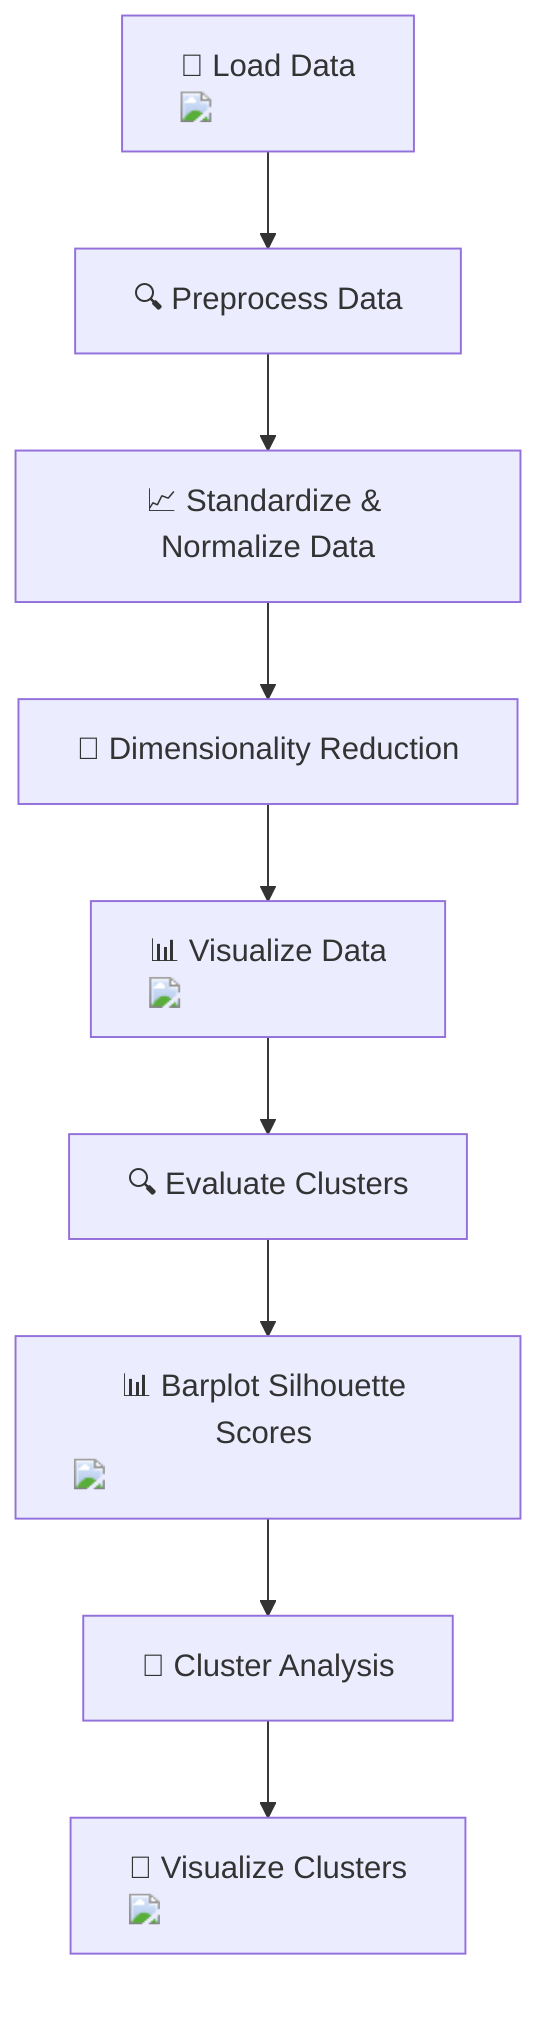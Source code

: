graph TD
    A["📂 Load Data <img src='file.svg'/>"] --> B["🔍 Preprocess Data"]
    B --> C["📈 Standardize & Normalize Data"]
    C --> D["🔄 Dimensionality Reduction"]
    D --> E["📊 Visualize Data <img src='dummy_plots/dendrogram_template.svg'/>"]
    E --> F["🔍 Evaluate Clusters"]
    F --> G["📊 Barplot Silhouette Scores <img src='dummy_plots/barplot_template.svg'/>"]
    G --> H["🧠 Cluster Analysis"]
    H --> I["🌟 Visualize Clusters <img src='dummy_plots/scatter_plot_template.svg'/>"]